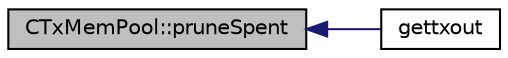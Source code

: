 digraph "CTxMemPool::pruneSpent"
{
  edge [fontname="Helvetica",fontsize="10",labelfontname="Helvetica",labelfontsize="10"];
  node [fontname="Helvetica",fontsize="10",shape=record];
  rankdir="LR";
  Node265 [label="CTxMemPool::pruneSpent",height=0.2,width=0.4,color="black", fillcolor="grey75", style="filled", fontcolor="black"];
  Node265 -> Node266 [dir="back",color="midnightblue",fontsize="10",style="solid",fontname="Helvetica"];
  Node266 [label="gettxout",height=0.2,width=0.4,color="black", fillcolor="white", style="filled",URL="$rpcblockchain_8cpp.html#a1982f7877ed6e83102671c67c4ec6450"];
}
